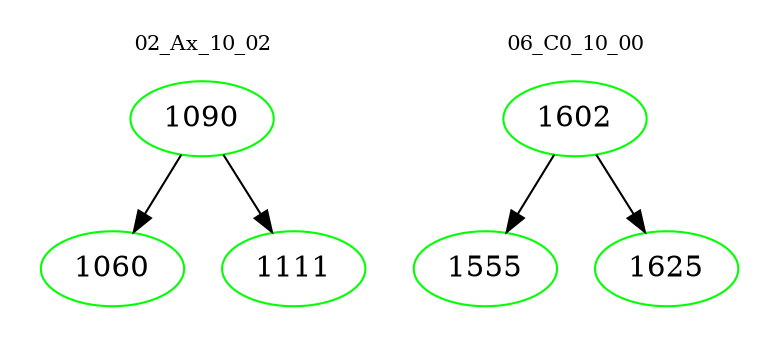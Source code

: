 digraph{
subgraph cluster_0 {
color = white
label = "02_Ax_10_02";
fontsize=10;
T0_1090 [label="1090", color="green"]
T0_1090 -> T0_1060 [color="black"]
T0_1060 [label="1060", color="green"]
T0_1090 -> T0_1111 [color="black"]
T0_1111 [label="1111", color="green"]
}
subgraph cluster_1 {
color = white
label = "06_C0_10_00";
fontsize=10;
T1_1602 [label="1602", color="green"]
T1_1602 -> T1_1555 [color="black"]
T1_1555 [label="1555", color="green"]
T1_1602 -> T1_1625 [color="black"]
T1_1625 [label="1625", color="green"]
}
}
